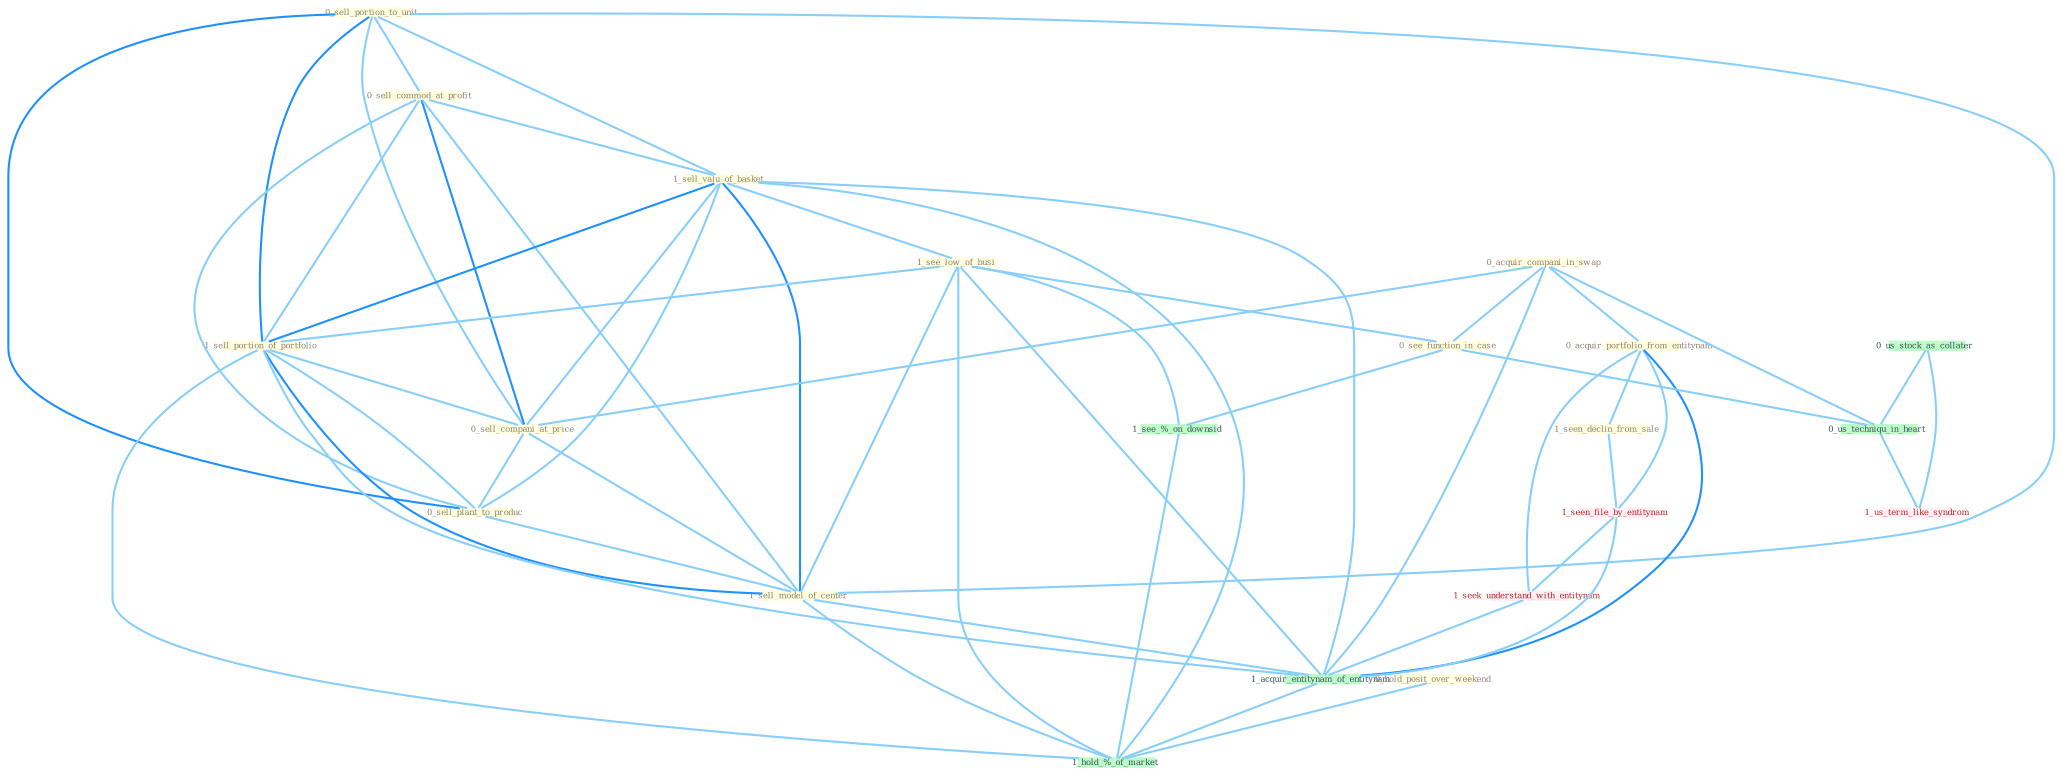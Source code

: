 Graph G{ 
    node
    [shape=polygon,style=filled,width=.5,height=.06,color="#BDFCC9",fixedsize=true,fontsize=4,
    fontcolor="#2f4f4f"];
    {node
    [color="#ffffe0", fontcolor="#8b7d6b"] "0_sell_portion_to_unit " "0_sell_commod_at_profit " "1_sell_valu_of_basket " "0_acquir_compani_in_swap " "1_see_low_of_busi " "0_hold_posit_over_weekend " "0_acquir_portfolio_from_entitynam " "1_sell_portion_of_portfolio " "0_sell_compani_at_price " "0_sell_plant_to_produc " "1_seen_declin_from_sale " "1_sell_model_of_center " "0_see_function_in_case "}
{node [color="#fff0f5", fontcolor="#b22222"] "1_seen_file_by_entitynam " "1_seek_understand_with_entitynam " "1_us_term_like_syndrom "}
edge [color="#B0E2FF"];

	"0_sell_portion_to_unit " -- "0_sell_commod_at_profit " [w="1", color="#87cefa" ];
	"0_sell_portion_to_unit " -- "1_sell_valu_of_basket " [w="1", color="#87cefa" ];
	"0_sell_portion_to_unit " -- "1_sell_portion_of_portfolio " [w="2", color="#1e90ff" , len=0.8];
	"0_sell_portion_to_unit " -- "0_sell_compani_at_price " [w="1", color="#87cefa" ];
	"0_sell_portion_to_unit " -- "0_sell_plant_to_produc " [w="2", color="#1e90ff" , len=0.8];
	"0_sell_portion_to_unit " -- "1_sell_model_of_center " [w="1", color="#87cefa" ];
	"0_sell_commod_at_profit " -- "1_sell_valu_of_basket " [w="1", color="#87cefa" ];
	"0_sell_commod_at_profit " -- "1_sell_portion_of_portfolio " [w="1", color="#87cefa" ];
	"0_sell_commod_at_profit " -- "0_sell_compani_at_price " [w="2", color="#1e90ff" , len=0.8];
	"0_sell_commod_at_profit " -- "0_sell_plant_to_produc " [w="1", color="#87cefa" ];
	"0_sell_commod_at_profit " -- "1_sell_model_of_center " [w="1", color="#87cefa" ];
	"1_sell_valu_of_basket " -- "1_see_low_of_busi " [w="1", color="#87cefa" ];
	"1_sell_valu_of_basket " -- "1_sell_portion_of_portfolio " [w="2", color="#1e90ff" , len=0.8];
	"1_sell_valu_of_basket " -- "0_sell_compani_at_price " [w="1", color="#87cefa" ];
	"1_sell_valu_of_basket " -- "0_sell_plant_to_produc " [w="1", color="#87cefa" ];
	"1_sell_valu_of_basket " -- "1_sell_model_of_center " [w="2", color="#1e90ff" , len=0.8];
	"1_sell_valu_of_basket " -- "1_acquir_entitynam_of_entitynam " [w="1", color="#87cefa" ];
	"1_sell_valu_of_basket " -- "1_hold_%_of_market " [w="1", color="#87cefa" ];
	"0_acquir_compani_in_swap " -- "0_acquir_portfolio_from_entitynam " [w="1", color="#87cefa" ];
	"0_acquir_compani_in_swap " -- "0_sell_compani_at_price " [w="1", color="#87cefa" ];
	"0_acquir_compani_in_swap " -- "0_see_function_in_case " [w="1", color="#87cefa" ];
	"0_acquir_compani_in_swap " -- "1_acquir_entitynam_of_entitynam " [w="1", color="#87cefa" ];
	"0_acquir_compani_in_swap " -- "0_us_techniqu_in_heart " [w="1", color="#87cefa" ];
	"1_see_low_of_busi " -- "1_sell_portion_of_portfolio " [w="1", color="#87cefa" ];
	"1_see_low_of_busi " -- "1_sell_model_of_center " [w="1", color="#87cefa" ];
	"1_see_low_of_busi " -- "0_see_function_in_case " [w="1", color="#87cefa" ];
	"1_see_low_of_busi " -- "1_acquir_entitynam_of_entitynam " [w="1", color="#87cefa" ];
	"1_see_low_of_busi " -- "1_see_%_on_downsid " [w="1", color="#87cefa" ];
	"1_see_low_of_busi " -- "1_hold_%_of_market " [w="1", color="#87cefa" ];
	"0_hold_posit_over_weekend " -- "1_hold_%_of_market " [w="1", color="#87cefa" ];
	"0_acquir_portfolio_from_entitynam " -- "1_seen_declin_from_sale " [w="1", color="#87cefa" ];
	"0_acquir_portfolio_from_entitynam " -- "1_seen_file_by_entitynam " [w="1", color="#87cefa" ];
	"0_acquir_portfolio_from_entitynam " -- "1_seek_understand_with_entitynam " [w="1", color="#87cefa" ];
	"0_acquir_portfolio_from_entitynam " -- "1_acquir_entitynam_of_entitynam " [w="2", color="#1e90ff" , len=0.8];
	"1_sell_portion_of_portfolio " -- "0_sell_compani_at_price " [w="1", color="#87cefa" ];
	"1_sell_portion_of_portfolio " -- "0_sell_plant_to_produc " [w="1", color="#87cefa" ];
	"1_sell_portion_of_portfolio " -- "1_sell_model_of_center " [w="2", color="#1e90ff" , len=0.8];
	"1_sell_portion_of_portfolio " -- "1_acquir_entitynam_of_entitynam " [w="1", color="#87cefa" ];
	"1_sell_portion_of_portfolio " -- "1_hold_%_of_market " [w="1", color="#87cefa" ];
	"0_sell_compani_at_price " -- "0_sell_plant_to_produc " [w="1", color="#87cefa" ];
	"0_sell_compani_at_price " -- "1_sell_model_of_center " [w="1", color="#87cefa" ];
	"0_sell_plant_to_produc " -- "1_sell_model_of_center " [w="1", color="#87cefa" ];
	"1_seen_declin_from_sale " -- "1_seen_file_by_entitynam " [w="1", color="#87cefa" ];
	"1_sell_model_of_center " -- "1_acquir_entitynam_of_entitynam " [w="1", color="#87cefa" ];
	"1_sell_model_of_center " -- "1_hold_%_of_market " [w="1", color="#87cefa" ];
	"0_see_function_in_case " -- "0_us_techniqu_in_heart " [w="1", color="#87cefa" ];
	"0_see_function_in_case " -- "1_see_%_on_downsid " [w="1", color="#87cefa" ];
	"1_seen_file_by_entitynam " -- "1_seek_understand_with_entitynam " [w="1", color="#87cefa" ];
	"1_seen_file_by_entitynam " -- "1_acquir_entitynam_of_entitynam " [w="1", color="#87cefa" ];
	"0_us_stock_as_collater " -- "0_us_techniqu_in_heart " [w="1", color="#87cefa" ];
	"0_us_stock_as_collater " -- "1_us_term_like_syndrom " [w="1", color="#87cefa" ];
	"1_seek_understand_with_entitynam " -- "1_acquir_entitynam_of_entitynam " [w="1", color="#87cefa" ];
	"1_acquir_entitynam_of_entitynam " -- "1_hold_%_of_market " [w="1", color="#87cefa" ];
	"0_us_techniqu_in_heart " -- "1_us_term_like_syndrom " [w="1", color="#87cefa" ];
	"1_see_%_on_downsid " -- "1_hold_%_of_market " [w="1", color="#87cefa" ];
}
